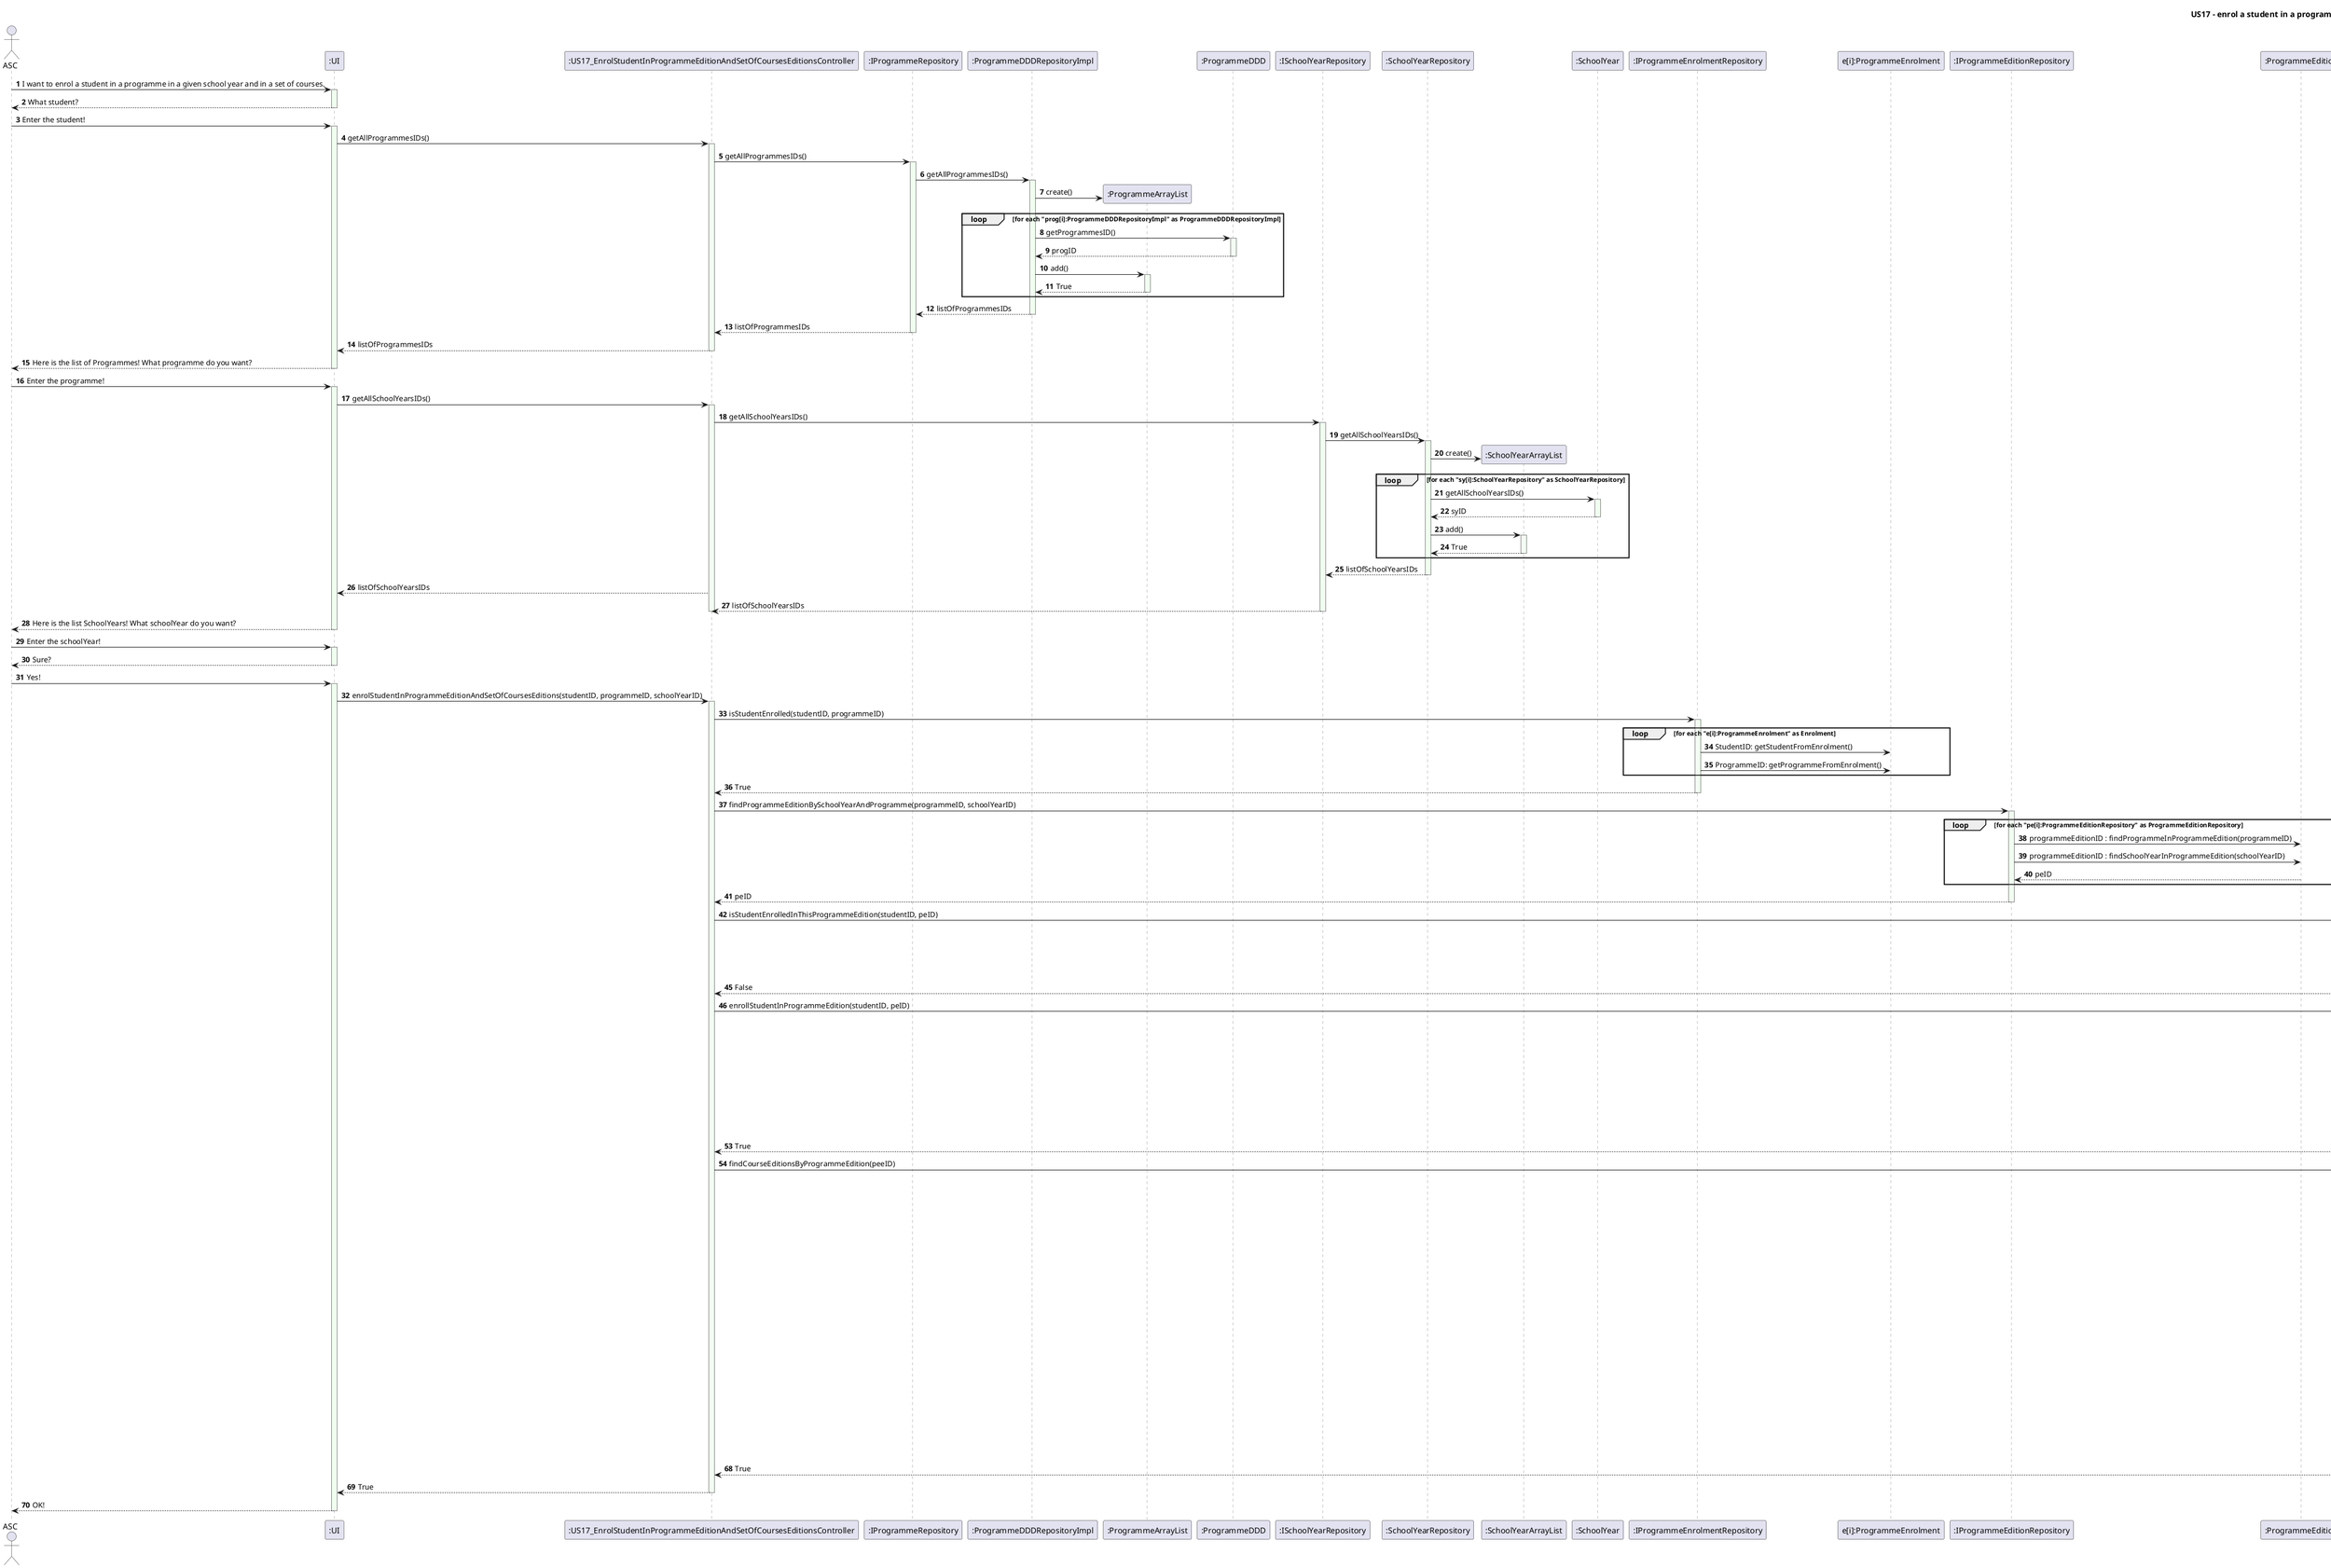 @startuml
autonumber
skinparam sequence {
LifeLineBorderColor Grey
LifeLineBackgroundColor HoneyDew
}
title US17 - enrol a student in a programme in a given school year and in a set of courses
actor ASC
participant ":UI" as UI
ASC -> UI : I want to enrol a student in a programme in a given school year and in a set of courses.
activate UI
UI --> ASC : What student?
deactivate UI
ASC -> UI : Enter the student!

'' Get Programmes

activate UI
participant ":US17_EnrolStudentInProgrammeEditionAndSetOfCoursesEditionsController" as Controller
UI -> Controller : getAllProgrammesIDs()
activate Controller
participant ":IProgrammeRepository" as ProgrammeRepository
Controller -> ProgrammeRepository : getAllProgrammesIDs()
activate ProgrammeRepository
participant ":ProgrammeDDDRepositoryImpl" as ProgrammeDDDRepositoryImpl
ProgrammeRepository -> ProgrammeDDDRepositoryImpl : getAllProgrammesIDs()
activate ProgrammeDDDRepositoryImpl

create ":ProgrammeArrayList"
ProgrammeDDDRepositoryImpl -> ":ProgrammeArrayList": create()
participant ":ProgrammeDDD" as ProgrammeDDD
loop for each "prog[i]:ProgrammeDDDRepositoryImpl" as ProgrammeDDDRepositoryImpl
ProgrammeDDDRepositoryImpl -> ProgrammeDDD :  getProgrammesID()
participant ":ProgrammeDDD" as ProgrammeDDD
activate ProgrammeDDD
ProgrammeDDD --> ProgrammeDDDRepositoryImpl : progID
deactivate ProgrammeDDD
ProgrammeDDDRepositoryImpl -> ":ProgrammeArrayList" :  add()
activate ":ProgrammeArrayList"
":ProgrammeArrayList" --> ProgrammeDDDRepositoryImpl: True
deactivate ":ProgrammeArrayList"
end

ProgrammeDDDRepositoryImpl --> ProgrammeRepository : listOfProgrammesIDs
deactivate ProgrammeDDDRepositoryImpl
ProgrammeRepository --> Controller : listOfProgrammesIDs
deactivate ProgrammeRepository
Controller --> UI : listOfProgrammesIDs
deactivate Controller
UI --> ASC : Here is the list of Programmes! What programme do you want?
deactivate UI
ASC -> UI : Enter the programme!

'' Get SchoolYears

activate UI
participant ":ISchoolYearRepository" as ISchoolYearRepository
UI -> Controller : getAllSchoolYearsIDs()
activate Controller
Controller -> ISchoolYearRepository : getAllSchoolYearsIDs()
participant ":SchoolYearRepository" as SchoolYearRepository

activate ISchoolYearRepository
ISchoolYearRepository -> SchoolYearRepository : getAllSchoolYearsIDs()
activate SchoolYearRepository

create ":SchoolYearArrayList"
SchoolYearRepository -> ":SchoolYearArrayList": create()
participant ":SchoolYear" as SchoolYear
loop for each "sy[i]:SchoolYearRepository" as SchoolYearRepository
SchoolYearRepository -> SchoolYear :  getAllSchoolYearsIDs()
participant ":SchoolYear" as SchoolYear
activate SchoolYear
SchoolYear --> SchoolYearRepository : syID
deactivate SchoolYear
SchoolYearRepository -> ":SchoolYearArrayList" :  add()
activate ":SchoolYearArrayList"
":SchoolYearArrayList" --> SchoolYearRepository: True
deactivate ":SchoolYearArrayList"
end
SchoolYearRepository --> ISchoolYearRepository : listOfSchoolYearsIDs
deactivate SchoolYearRepository

Controller --> UI : listOfSchoolYearsIDs
ISchoolYearRepository --> Controller : listOfSchoolYearsIDs
deactivate ISchoolYearRepository
deactivate Controller
UI --> ASC : Here is the list SchoolYears! What schoolYear do you want?
deactivate UI
ASC -> UI : Enter the schoolYear!
activate UI
UI --> ASC : Sure?
deactivate UI
ASC -> UI : Yes!

activate UI
UI -> Controller : enrolStudentInProgrammeEditionAndSetOfCoursesEditions(studentID, programmeID, schoolYearID)
activate Controller
participant ":IProgrammeEnrolmentRepository" as ProgrammeEnrolmentRepository

'' Is Student Enrolled

Controller -> ProgrammeEnrolmentRepository : isStudentEnrolled(studentID, programmeID)
activate ProgrammeEnrolmentRepository
participant "e[i]:ProgrammeEnrolment" as Enrolment
loop for each "e[i]:ProgrammeEnrolment" as Enrolment
ProgrammeEnrolmentRepository -> Enrolment : StudentID: getStudentFromEnrolment()
ProgrammeEnrolmentRepository -> Enrolment : ProgrammeID: getProgrammeFromEnrolment()
end
deactivate Enrolment
ProgrammeEnrolmentRepository --> Controller : True

'' Find Programme Edition by SchoolYear and Programme

deactivate ProgrammeEnrolmentRepository
participant ":IProgrammeEditionRepository" as ProgrammeEditionRepository
Controller -> ProgrammeEditionRepository : findProgrammeEditionBySchoolYearAndProgramme(programmeID, schoolYearID)
activate ProgrammeEditionRepository
participant ":ProgrammeEdition" as ProgrammeEdition
loop for each "pe[i]:ProgrammeEditionRepository" as ProgrammeEditionRepository
ProgrammeEditionRepository -> ProgrammeEdition : programmeEditionID : findProgrammeInProgrammeEdition(programmeID)
ProgrammeEditionRepository -> ProgrammeEdition : programmeEditionID : findSchoolYearInProgrammeEdition(schoolYearID)
ProgrammeEdition --> ProgrammeEditionRepository : peID
end
ProgrammeEditionRepository --> Controller :  peID
deactivate ProgrammeEditionRepository

'' Is Student Enrolled in This Programme Edition

participant ":IProgrammeEditionEnrolmentRepository" as ProgrammeEditionEnrolmentRepository
Controller -> ProgrammeEditionEnrolmentRepository : isStudentEnrolledInThisProgrammeEdition(studentID, peID)
activate ProgrammeEditionEnrolmentRepository
participant ":ProgrammeEditionEnrolment" as ProgrammeEditionEnrolment
loop for each "pee[i]:ProgrammeEditionEnrolmentRepository" as ProgrammeEditionEnrolmentRepository
participant ":Student" as Student
ProgrammeEditionEnrolmentRepository -> ProgrammeEditionEnrolmentID: ProgrammeEditionEnrolment: findProgrammeEditionInEnrolment()
ProgrammeEditionEnrolmentRepository -> Student: ProgrammeEditionEnrolmentID: getUniqueNumber()
participant ":ProgrammeEditionEnrolment" as ProgrammeEditionEnrolment
end
ProgrammeEditionEnrolmentRepository --> Controller : False
deactivate "ProgrammeEditionEnrolmentRepository"

'' Enroll Student in Programme Edition

Controller -> ProgrammeEditionEnrolmentRepository : enrollStudentInProgrammeEdition(studentID, peID)
activate "ProgrammeEditionEnrolmentRepository"
participant ":IProgrammeEditionEnrolmentFactory" as IProgrammeEditionEnrolmentFactory
ProgrammeEditionEnrolmentRepository -> IProgrammeEditionEnrolmentFactory: newProgrammeEditionEnrolment(studentID, peID)
activate IProgrammeEditionEnrolmentFactory
create "peeID:ProgrammeEditionEnrolment"
IProgrammeEditionEnrolmentFactory -> "peeID:ProgrammeEditionEnrolment" : newProgrammeEditionEnrolment(studentID, peID)
activate "peeID:ProgrammeEditionEnrolment"
"peeID:ProgrammeEditionEnrolment" --> IProgrammeEditionEnrolmentFactory: peeID
deactivate "peeID:ProgrammeEditionEnrolment"
IProgrammeEditionEnrolmentFactory --> ProgrammeEditionEnrolmentRepository: peeID
deactivate IProgrammeEditionEnrolmentFactory
create "pe[i]:ProgrammeEditionIDArrayList"
ProgrammeEditionEnrolmentRepository -> "pe[i]:ProgrammeEditionIDArrayList":  add(peeID)
activate "pe[i]:ProgrammeEditionIDArrayList"
ProgrammeEditionEnrolmentRepository <-- "pe[i]:ProgrammeEditionIDArrayList":  True
deactivate "pe[i]:ProgrammeEditionIDArrayList"
ProgrammeEditionEnrolmentRepository --> Controller : True
deactivate ProgrammeEditionEnrolmentRepository

'' Find Course Edition by Programme Edition

participant ":ICourseEditionRepository" as CourseEditionRepository
Controller -> CourseEditionRepository : findCourseEditionsByProgrammeEdition(peeID)
participant ":CourseEdition" as CourseEdition
activate CourseEditionRepository
participant ":CourseEditionListFactory" as CourseEditionListFactory
CourseEditionRepository -> CourseEditionListFactory: newArrayList()
activate CourseEditionListFactory
create "ce[i]:CourseEditionIDArrayList"
CourseEditionListFactory -> "ce[i]:CourseEditionIDArrayList": newArrayList ()
activate "ce[i]:CourseEditionIDArrayList"
"ce[i]:CourseEditionIDArrayList" --> CourseEditionListFactory: EmptyList<CourseEditionID>
deactivate "ce[i]:CourseEditionIDArrayList"
CourseEditionListFactory --> CourseEditionRepository: EmptyList<CourseEditionID>
deactivate CourseEditionListFactory
loop for each "ce[i]:CourseEditionRepository" as CourseEditionRepository
CourseEditionRepository -> CourseEdition :  whatProgrammeEditionBelongsThisCourseEdition()
activate CourseEdition
CourseEdition --> CourseEditionRepository : ceID
deactivate CourseEdition
participant ":CourseEditionArrayList" as CourseEditionArrayList
CourseEditionRepository -> "ce[i]:CourseEditionArrayList" :  add(ceID)
activate "ce[i]:CourseEditionArrayList"
"ce[i]:CourseEditionArrayList" --> CourseEditionRepository: True
deactivate "ce[i]:CourseEditionArrayList"
end
participant ":ICourseEditionEnrolmentRepository" as CourseEditionEnrolmentRepository
CourseEditionRepository -> CourseEditionEnrolmentRepository : ListOfCourseEditionID
deactivate CourseEditionRepository
participant ":CourseEditionEnrolment" as CourseEditionEnrolment
activate CourseEditionEnrolmentRepository
loop for each "cee[i]:CourseEditionEnrolmentRepository" as CourseEditionEnrolmentRepository
CourseEditionEnrolmentRepository -> CourseEditionEnrolment : findByStudentAndEdition(studentID, cee[i])
CourseEditionEnrolmentRepository -> CourseEditionEnrolment : isPresent()
create CourseEditionEnrolmentHashSet
CourseEditionEnrolmentRepository -> CourseEditionEnrolmentHashSet : enrolStudentInACourseEdition(studentID, ceeID)
activate CourseEditionEnrolmentHashSet
CourseEditionEnrolmentHashSet --> CourseEditionEnrolmentRepository : True
deactivate CourseEditionEnrolmentHashSet
end
CourseEditionEnrolmentRepository --> Controller : True
deactivate CourseEditionEnrolmentRepository
Controller --> UI : True
deactivate Controller
UI --> ASC: OK!
deactivate UI

@enduml